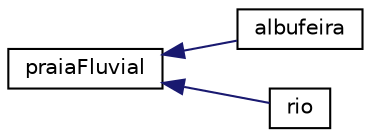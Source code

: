 digraph "Graphical Class Hierarchy"
{
  edge [fontname="Helvetica",fontsize="10",labelfontname="Helvetica",labelfontsize="10"];
  node [fontname="Helvetica",fontsize="10",shape=record];
  rankdir="LR";
  Node1 [label="praiaFluvial",height=0.2,width=0.4,color="black", fillcolor="white", style="filled",URL="$classpraiaFluvial.html",tooltip="Class for praias fluviais. "];
  Node1 -> Node2 [dir="back",color="midnightblue",fontsize="10",style="solid",fontname="Helvetica"];
  Node2 [label="albufeira",height=0.2,width=0.4,color="black", fillcolor="white", style="filled",URL="$classalbufeira.html",tooltip="Class for albufeira. "];
  Node1 -> Node3 [dir="back",color="midnightblue",fontsize="10",style="solid",fontname="Helvetica"];
  Node3 [label="rio",height=0.2,width=0.4,color="black", fillcolor="white", style="filled",URL="$classrio.html",tooltip="Class for rio. "];
}
